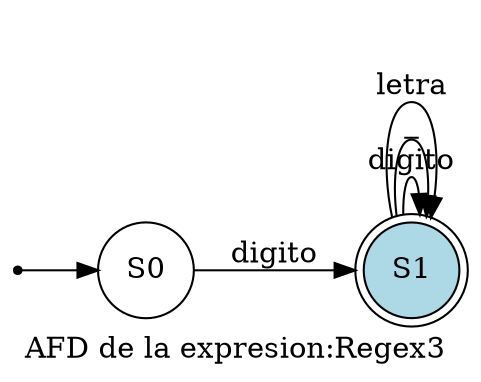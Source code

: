digraph AFD {
    rankdir=LR;


    
    node [shape = point ]; qi

    node [shape = circle];qi ->S0;
S0 -> S1 [ label = "digito" ];S1 [shape = doublecircle style=filled, fillcolor=lightblue];
S1 -> S1 [ label = "digito" ];S1 -> S1 [ label = "_" ];S1 -> S1 [ label = "letra" ];label="AFD de la expresion:Regex3 "}
